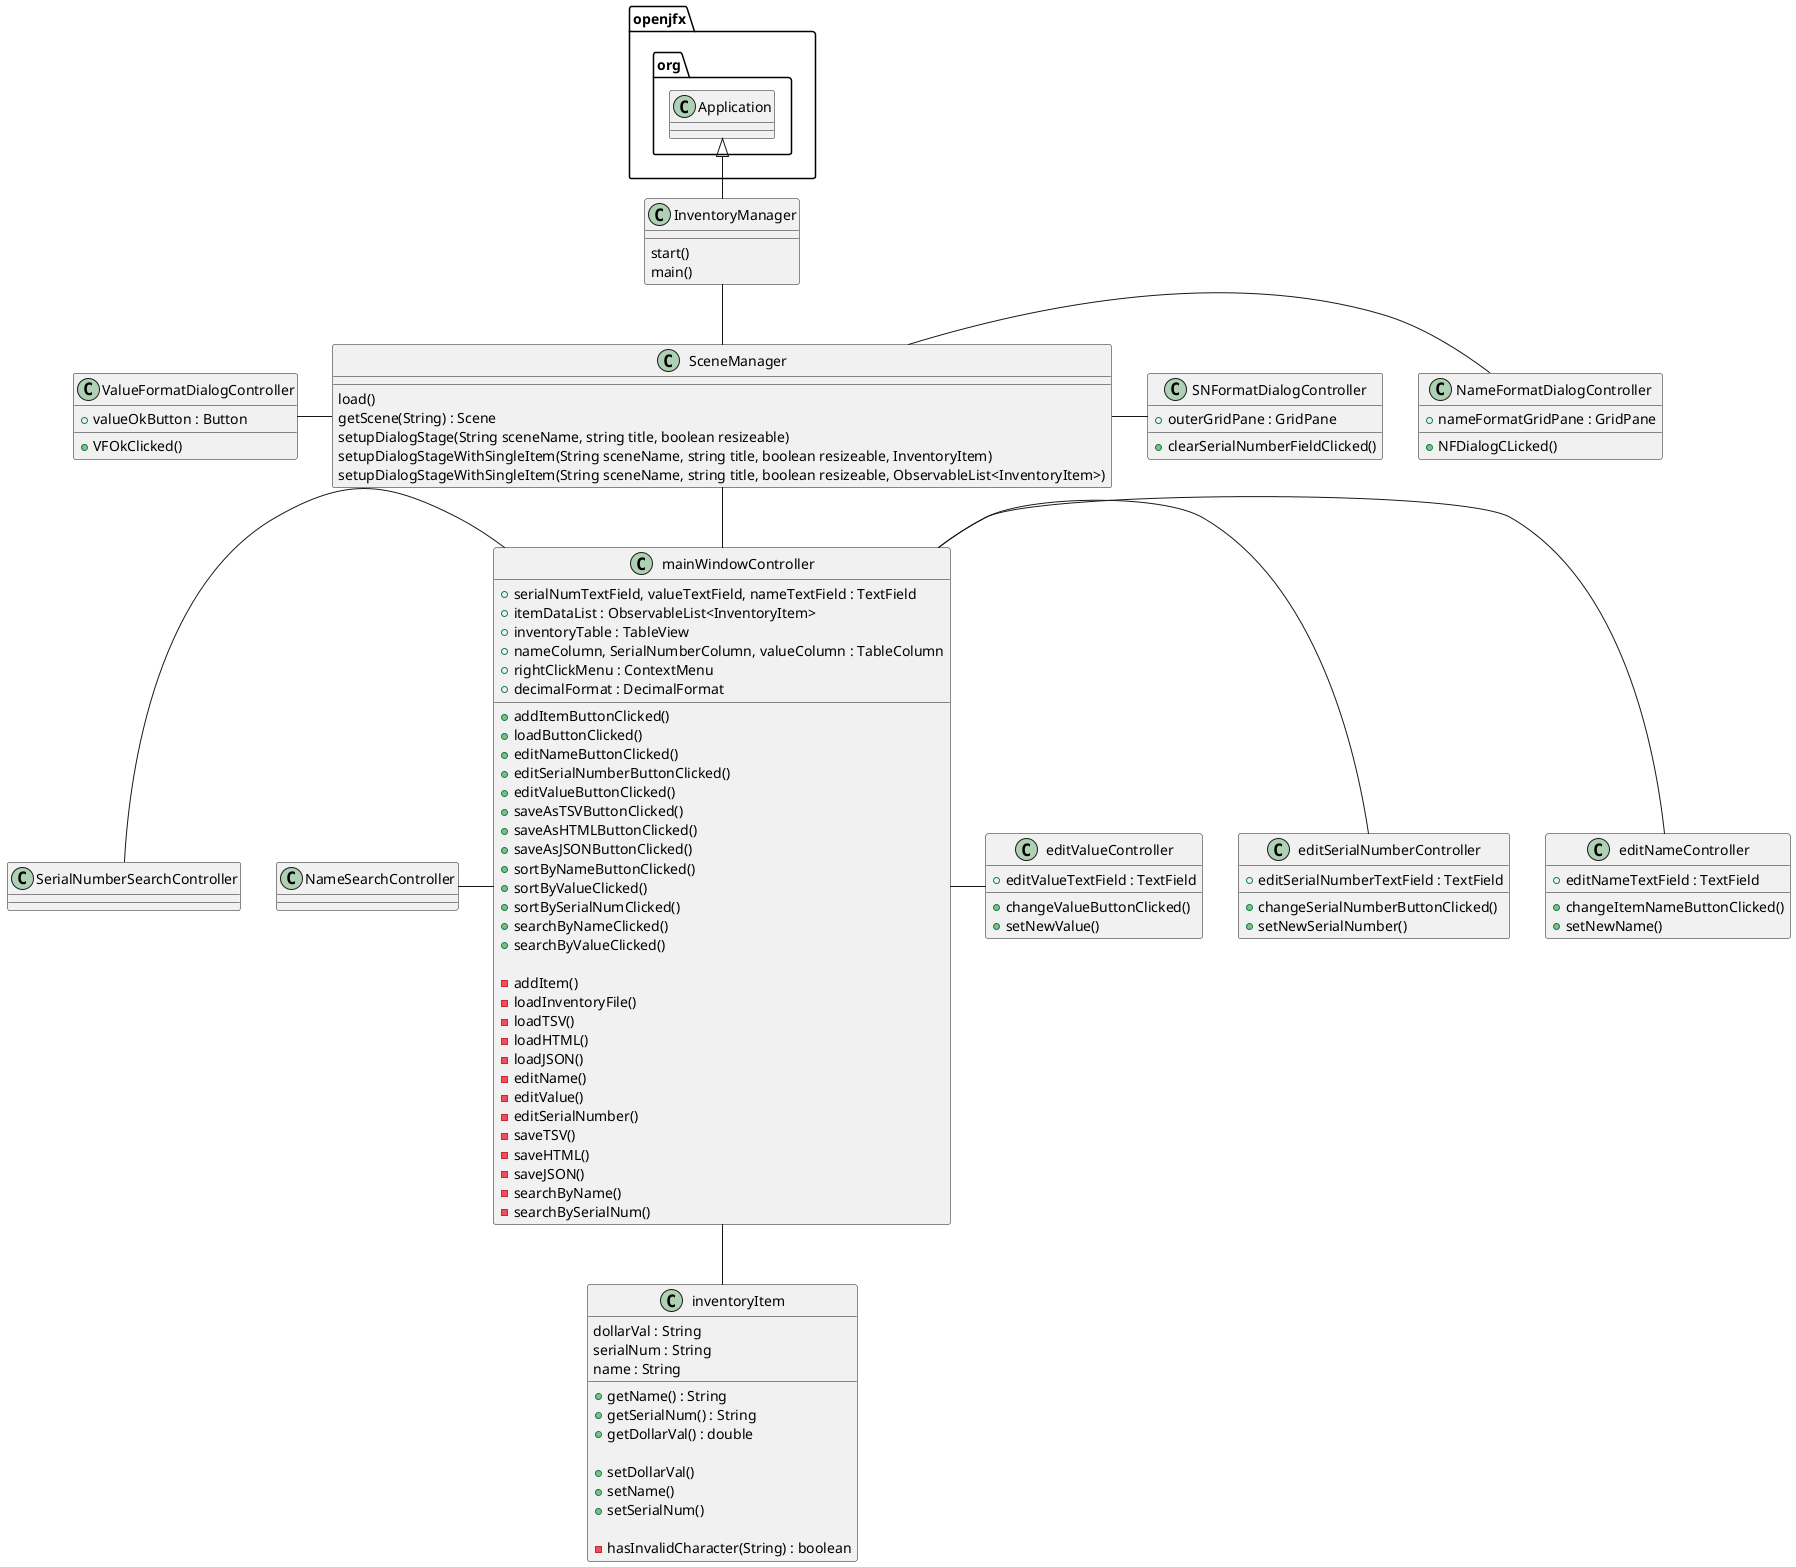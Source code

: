 @startuml
class InventoryManager
{
    start()
    main()
}

class mainWindowController
{
    + serialNumTextField, valueTextField, nameTextField : TextField
    + itemDataList : ObservableList<InventoryItem>
    + inventoryTable : TableView
    + nameColumn, SerialNumberColumn, valueColumn : TableColumn
    + rightClickMenu : ContextMenu
    + decimalFormat : DecimalFormat


    + addItemButtonClicked()
    + loadButtonClicked()
    + editNameButtonClicked()
    + editSerialNumberButtonClicked()
    + editValueButtonClicked()
    + saveAsTSVButtonClicked()
    + saveAsHTMLButtonClicked()
    + saveAsJSONButtonClicked()
    + sortByNameButtonClicked()
    + sortByValueClicked()
    + sortBySerialNumClicked()
    + searchByNameClicked()
    + searchByValueClicked()

    - addItem()
    - loadInventoryFile()
    - loadTSV()
    - loadHTML()
    - loadJSON()
    - editName()
    - editValue()
    - editSerialNumber()
    - saveTSV()
    - saveHTML()
    - saveJSON()
    - searchByName()
    - searchBySerialNum()
}

class inventoryItem
{
    dollarVal : String
    serialNum : String
    name : String

    + getName() : String
    + getSerialNum() : String
    + getDollarVal() : double

    + setDollarVal()
    + setName()
    + setSerialNum()

    - hasInvalidCharacter(String) : boolean
}

class SceneManager
{
    load()
    getScene(String) : Scene
    setupDialogStage(String sceneName, string title, boolean resizeable)
    setupDialogStageWithSingleItem(String sceneName, string title, boolean resizeable, InventoryItem)
    setupDialogStageWithSingleItem(String sceneName, string title, boolean resizeable, ObservableList<InventoryItem>)

}

class NameFormatDialogController
{
    + nameFormatGridPane : GridPane
    + NFDialogCLicked()
}

class SNFormatDialogController
{
   + outerGridPane : GridPane
   + clearSerialNumberFieldClicked()
}

class ValueFormatDialogController
{
    + valueOkButton : Button
    + VFOkClicked()
}

class editNameController
{
    + editNameTextField : TextField
    + changeItemNameButtonClicked()
    + setNewName()
}

class editSerialNumberController
{
    + editSerialNumberTextField : TextField
    + changeSerialNumberButtonClicked()
    + setNewSerialNumber()
}

class editValueController
{
    + editValueTextField : TextField
    + changeValueButtonClicked()
    + setNewValue()
}


openjfx.org.Application <|-- InventoryManager
InventoryManager -- SceneManager
SceneManager -- mainWindowController

SceneManager - NameFormatDialogController
SceneManager - SNFormatDialogController
ValueFormatDialogController - SceneManager


mainWindowController - editNameController
mainWindowController - editSerialNumberController
mainWindowController - editValueController

SerialNumberSearchController - mainWindowController
NameSearchController = mainWindowController

mainWindowController -- inventoryItem

@enduml